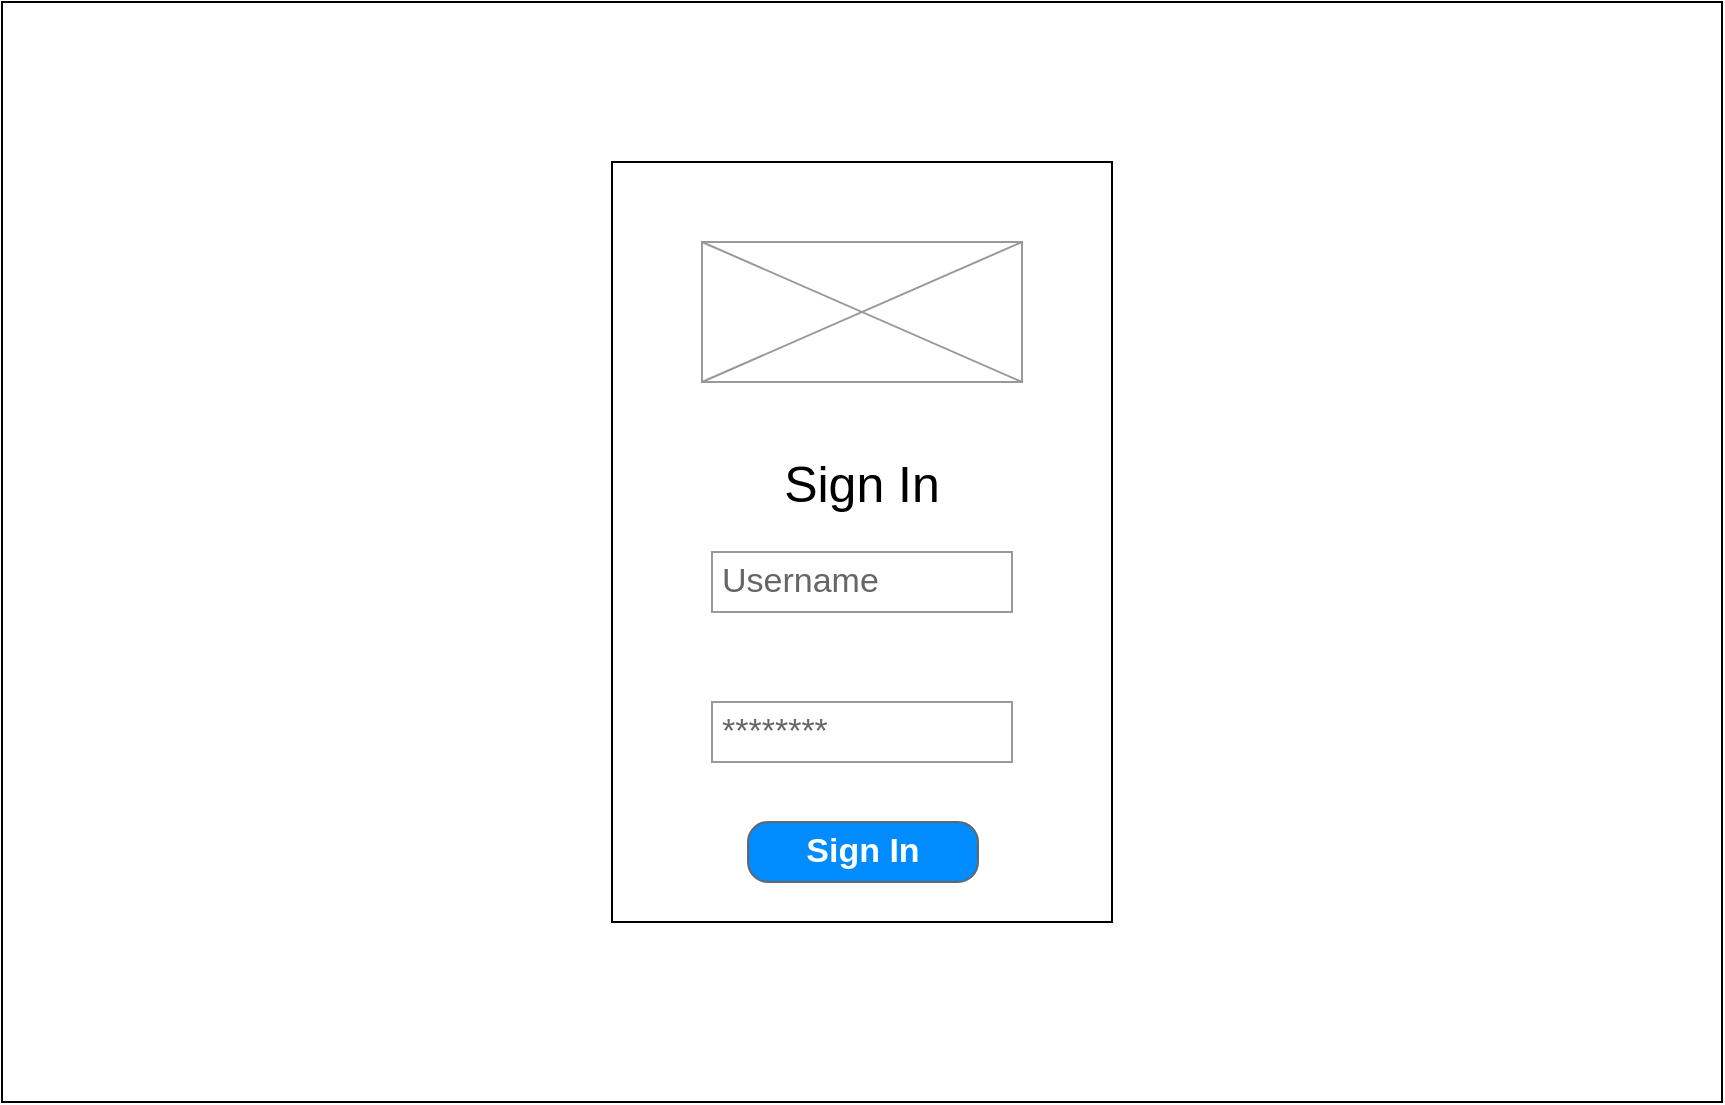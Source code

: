 <mxfile version="13.7.7" type="github" pages="2">
  <diagram name="Page-1" id="03018318-947c-dd8e-b7a3-06fadd420f32">
    <mxGraphModel dx="946" dy="614" grid="1" gridSize="10" guides="1" tooltips="1" connect="1" arrows="1" fold="1" page="1" pageScale="1" pageWidth="1100" pageHeight="850" background="#ffffff" math="0" shadow="0">
      <root>
        <mxCell id="0" />
        <mxCell id="1" parent="0" />
        <mxCell id="QSY9I5x3rScWcig4Asy2-20" value="" style="rounded=0;whiteSpace=wrap;html=1;fillColor=#ffffff;fontSize=25;" parent="1" vertex="1">
          <mxGeometry x="120" y="150" width="860" height="550" as="geometry" />
        </mxCell>
        <mxCell id="QSY9I5x3rScWcig4Asy2-19" value="" style="rounded=0;whiteSpace=wrap;html=1;fontSize=25;" parent="1" vertex="1">
          <mxGeometry x="425" y="230" width="250" height="380" as="geometry" />
        </mxCell>
        <mxCell id="QSY9I5x3rScWcig4Asy2-14" value="********" style="strokeWidth=1;shadow=0;dashed=0;align=center;html=1;shape=mxgraph.mockup.forms.pwField;strokeColor=#999999;mainText=;align=left;fontColor=#666666;fontSize=17;spacingLeft=3;" parent="1" vertex="1">
          <mxGeometry x="475" y="500" width="150" height="30" as="geometry" />
        </mxCell>
        <mxCell id="QSY9I5x3rScWcig4Asy2-15" value="Username" style="strokeWidth=1;shadow=0;dashed=0;align=center;html=1;shape=mxgraph.mockup.forms.pwField;strokeColor=#999999;mainText=;align=left;fontColor=#666666;fontSize=17;spacingLeft=3;" parent="1" vertex="1">
          <mxGeometry x="475" y="425" width="150" height="30" as="geometry" />
        </mxCell>
        <mxCell id="QSY9I5x3rScWcig4Asy2-16" value="Sign In&lt;br style=&quot;font-size: 25px;&quot;&gt;" style="text;html=1;strokeColor=none;fillColor=none;align=center;verticalAlign=middle;whiteSpace=wrap;rounded=0;fontSize=25;" parent="1" vertex="1">
          <mxGeometry x="485" y="370" width="130" height="40" as="geometry" />
        </mxCell>
        <mxCell id="QSY9I5x3rScWcig4Asy2-17" value="" style="verticalLabelPosition=bottom;shadow=0;dashed=0;align=center;html=1;verticalAlign=top;strokeWidth=1;shape=mxgraph.mockup.graphics.simpleIcon;strokeColor=#999999;" parent="1" vertex="1">
          <mxGeometry x="470" y="270" width="160" height="70" as="geometry" />
        </mxCell>
        <mxCell id="QSY9I5x3rScWcig4Asy2-21" value="Sign In" style="strokeWidth=1;shadow=0;dashed=0;align=center;html=1;shape=mxgraph.mockup.buttons.button;strokeColor=#666666;fontColor=#ffffff;mainText=;buttonStyle=round;fontSize=17;fontStyle=1;fillColor=#008cff;whiteSpace=wrap;" parent="1" vertex="1">
          <mxGeometry x="493" y="560" width="115" height="30" as="geometry" />
        </mxCell>
      </root>
    </mxGraphModel>
  </diagram>
  <diagram id="NE45_S0EO3I8e_0_et2e" name="Page-2">
    <mxGraphModel dx="946" dy="614" grid="1" gridSize="10" guides="1" tooltips="1" connect="1" arrows="1" fold="1" page="1" pageScale="1" pageWidth="850" pageHeight="1100" math="0" shadow="0">
      <root>
        <mxCell id="qqiTyZTznRof6iHF3LKl-0" />
        <mxCell id="qqiTyZTznRof6iHF3LKl-1" parent="qqiTyZTznRof6iHF3LKl-0" />
      </root>
    </mxGraphModel>
  </diagram>
</mxfile>
